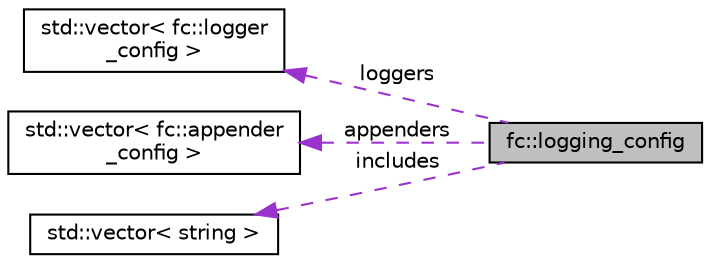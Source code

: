 digraph "fc::logging_config"
{
  edge [fontname="Helvetica",fontsize="10",labelfontname="Helvetica",labelfontsize="10"];
  node [fontname="Helvetica",fontsize="10",shape=record];
  rankdir="LR";
  Node1 [label="fc::logging_config",height=0.2,width=0.4,color="black", fillcolor="grey75", style="filled", fontcolor="black"];
  Node2 -> Node1 [dir="back",color="darkorchid3",fontsize="10",style="dashed",label=" loggers" ];
  Node2 [label="std::vector\< fc::logger\l_config \>",height=0.2,width=0.4,color="black", fillcolor="white", style="filled",URL="$classstd_1_1vector.html"];
  Node3 -> Node1 [dir="back",color="darkorchid3",fontsize="10",style="dashed",label=" appenders" ];
  Node3 [label="std::vector\< fc::appender\l_config \>",height=0.2,width=0.4,color="black", fillcolor="white", style="filled",URL="$classstd_1_1vector.html"];
  Node4 -> Node1 [dir="back",color="darkorchid3",fontsize="10",style="dashed",label=" includes" ];
  Node4 [label="std::vector\< string \>",height=0.2,width=0.4,color="black", fillcolor="white", style="filled",URL="$classstd_1_1vector.html"];
}
